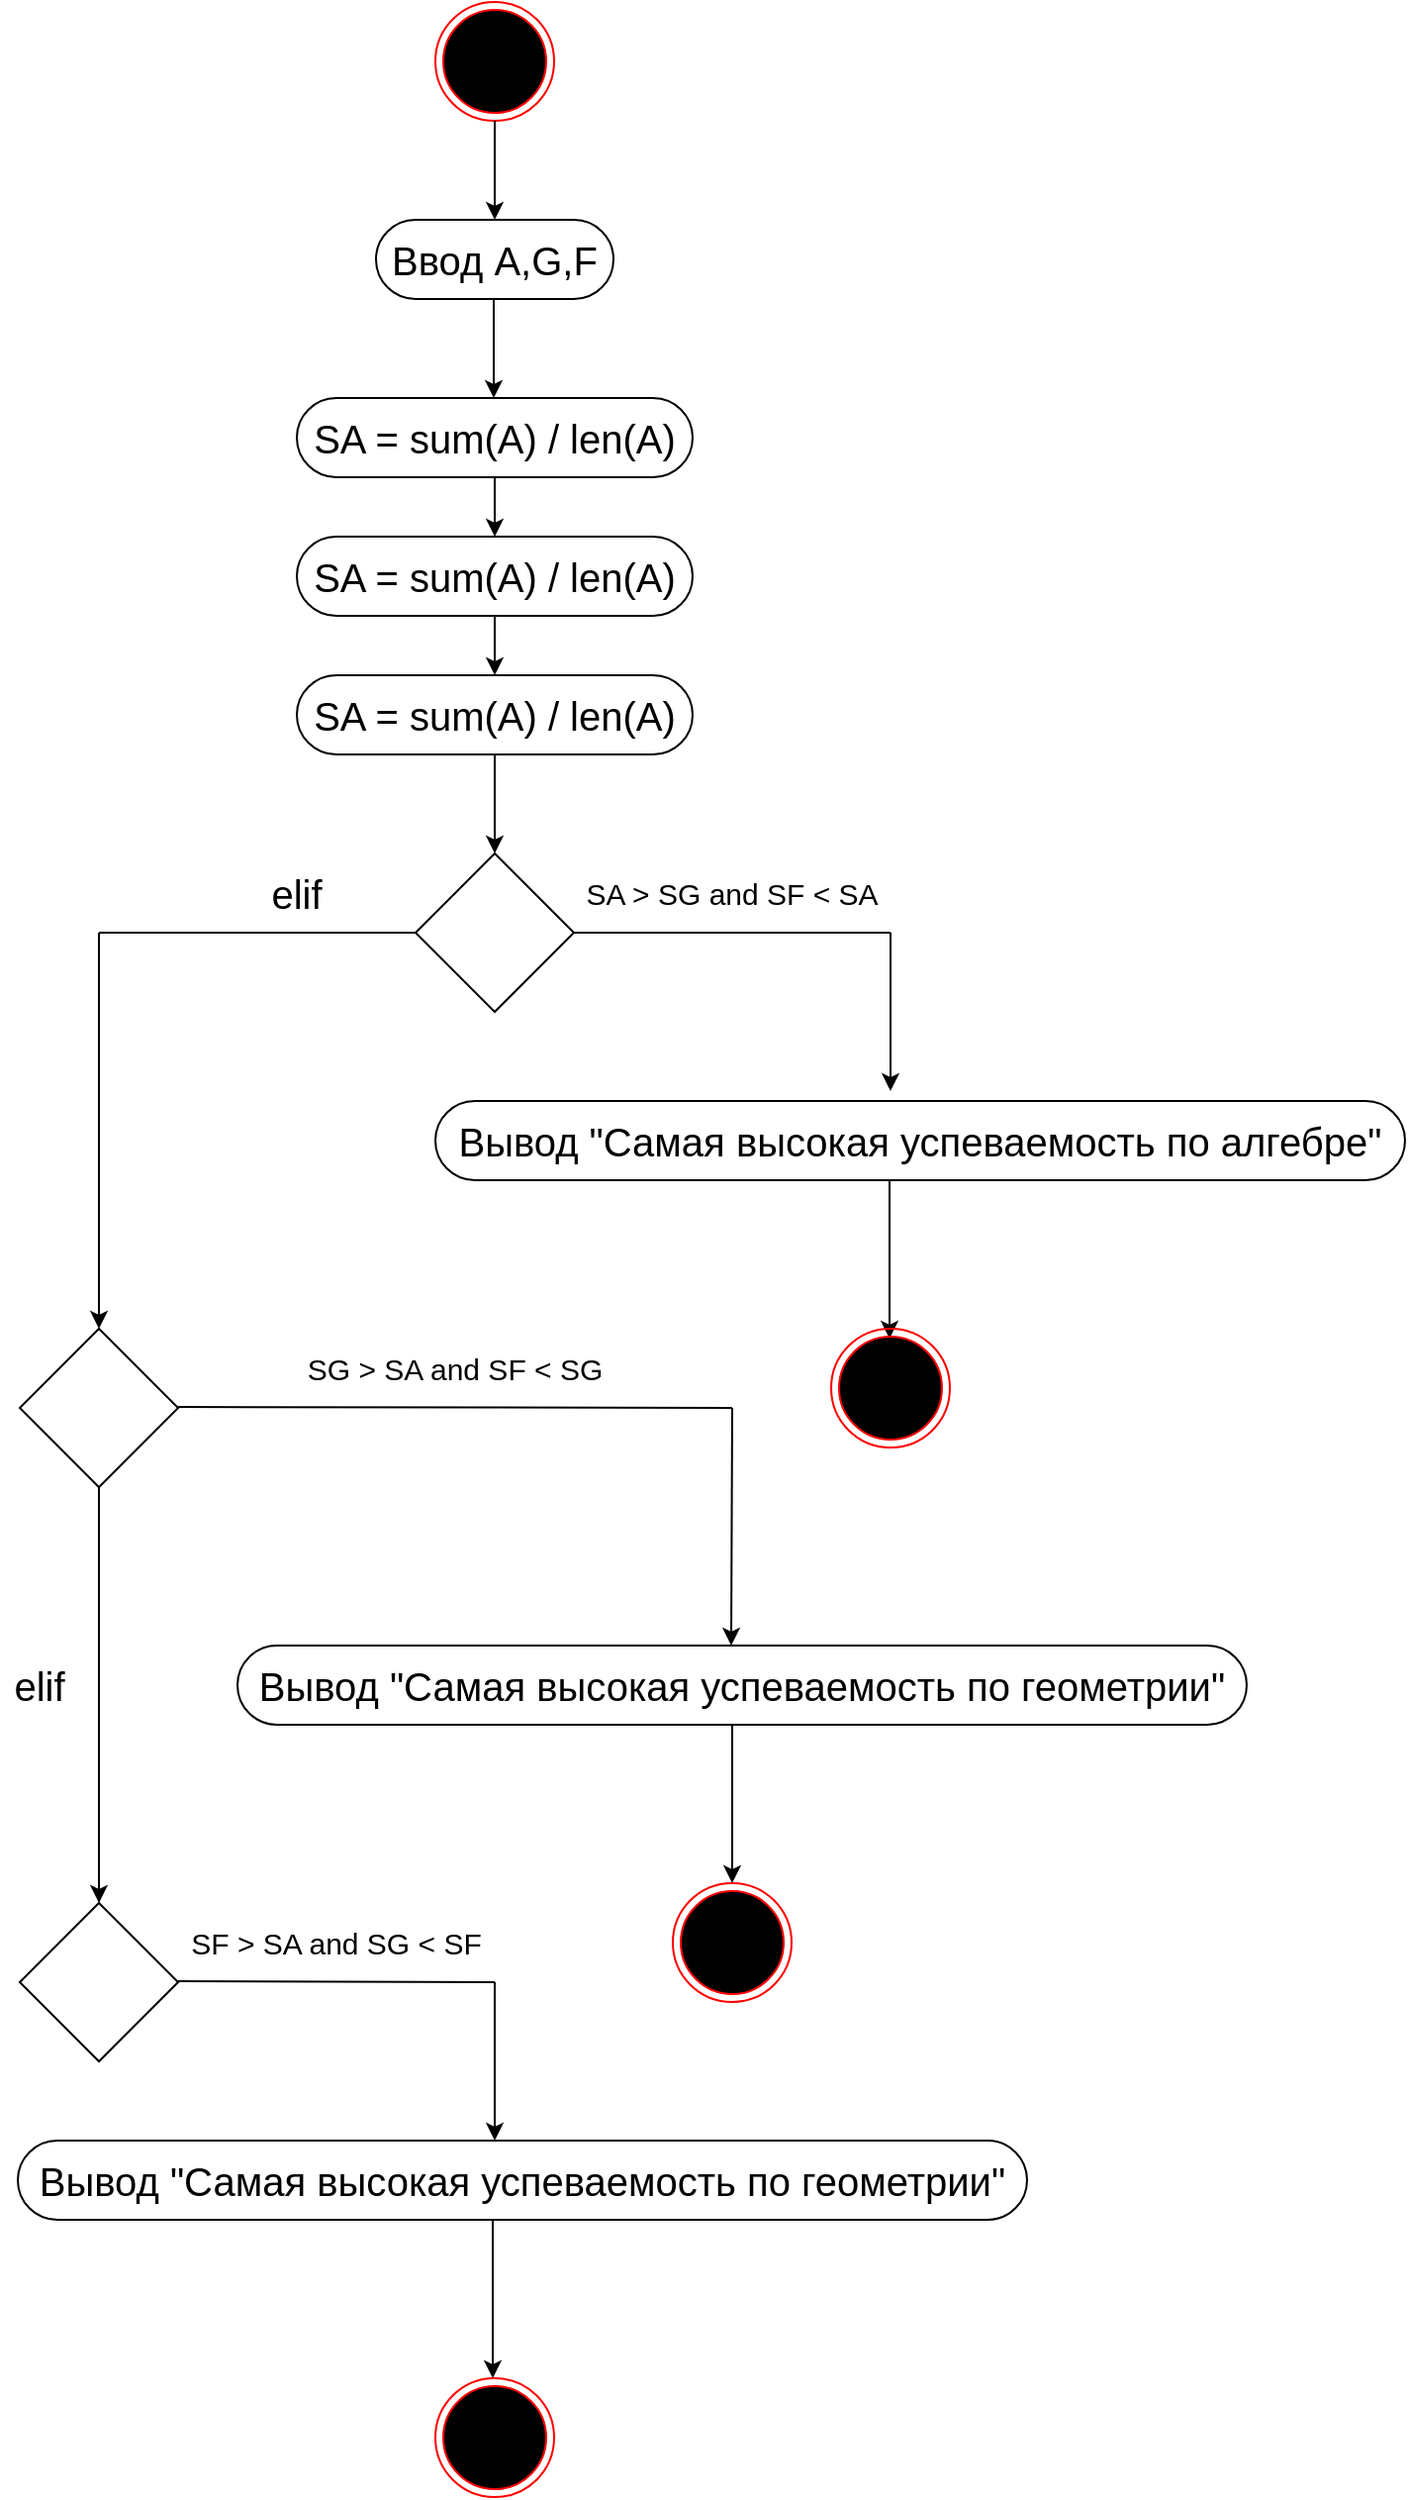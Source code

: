 <mxfile version="14.7.1" type="github">
  <diagram id="QKa0oAnjCFL-jiGjfPaq" name="Page-1">
    <mxGraphModel dx="354" dy="651" grid="1" gridSize="10" guides="1" tooltips="1" connect="1" arrows="1" fold="1" page="1" pageScale="1" pageWidth="827" pageHeight="1169" math="0" shadow="0">
      <root>
        <mxCell id="0" />
        <mxCell id="1" parent="0" />
        <mxCell id="-8UoPfkIlwjgtkeqGKjE-1" value="" style="ellipse;html=1;shape=endState;fillColor=#000000;strokeColor=#ff0000;" vertex="1" parent="1">
          <mxGeometry x="370" y="10" width="60" height="60" as="geometry" />
        </mxCell>
        <mxCell id="-8UoPfkIlwjgtkeqGKjE-2" value="" style="endArrow=classic;html=1;" edge="1" parent="1">
          <mxGeometry width="50" height="50" relative="1" as="geometry">
            <mxPoint x="400" y="70" as="sourcePoint" />
            <mxPoint x="400" y="120" as="targetPoint" />
          </mxGeometry>
        </mxCell>
        <mxCell id="-8UoPfkIlwjgtkeqGKjE-3" value="Ввод A,G,F" style="rounded=1;whiteSpace=wrap;html=1;arcSize=50;fontSize=20;" vertex="1" parent="1">
          <mxGeometry x="340" y="120" width="120" height="40" as="geometry" />
        </mxCell>
        <mxCell id="-8UoPfkIlwjgtkeqGKjE-4" value="" style="endArrow=classic;html=1;" edge="1" parent="1">
          <mxGeometry width="50" height="50" relative="1" as="geometry">
            <mxPoint x="399.5" y="160" as="sourcePoint" />
            <mxPoint x="399.5" y="210" as="targetPoint" />
          </mxGeometry>
        </mxCell>
        <mxCell id="-8UoPfkIlwjgtkeqGKjE-8" value="" style="edgeStyle=orthogonalEdgeStyle;rounded=0;orthogonalLoop=1;jettySize=auto;html=1;fontSize=20;entryX=0.5;entryY=0;entryDx=0;entryDy=0;" edge="1" parent="1" source="-8UoPfkIlwjgtkeqGKjE-5" target="-8UoPfkIlwjgtkeqGKjE-6">
          <mxGeometry relative="1" as="geometry" />
        </mxCell>
        <mxCell id="-8UoPfkIlwjgtkeqGKjE-5" value="SA = sum(A) / len(A)" style="rounded=1;whiteSpace=wrap;html=1;arcSize=50;fontSize=20;" vertex="1" parent="1">
          <mxGeometry x="300" y="210" width="200" height="40" as="geometry" />
        </mxCell>
        <mxCell id="-8UoPfkIlwjgtkeqGKjE-9" value="" style="edgeStyle=orthogonalEdgeStyle;rounded=0;orthogonalLoop=1;jettySize=auto;html=1;fontSize=20;" edge="1" parent="1" source="-8UoPfkIlwjgtkeqGKjE-6" target="-8UoPfkIlwjgtkeqGKjE-7">
          <mxGeometry relative="1" as="geometry" />
        </mxCell>
        <mxCell id="-8UoPfkIlwjgtkeqGKjE-6" value="SA = sum(A) / len(A)" style="rounded=1;whiteSpace=wrap;html=1;arcSize=50;fontSize=20;" vertex="1" parent="1">
          <mxGeometry x="300" y="280" width="200" height="40" as="geometry" />
        </mxCell>
        <mxCell id="-8UoPfkIlwjgtkeqGKjE-11" value="" style="edgeStyle=orthogonalEdgeStyle;rounded=0;orthogonalLoop=1;jettySize=auto;html=1;fontSize=20;" edge="1" parent="1" source="-8UoPfkIlwjgtkeqGKjE-7" target="-8UoPfkIlwjgtkeqGKjE-10">
          <mxGeometry relative="1" as="geometry" />
        </mxCell>
        <mxCell id="-8UoPfkIlwjgtkeqGKjE-7" value="SA = sum(A) / len(A)" style="rounded=1;whiteSpace=wrap;html=1;arcSize=50;fontSize=20;" vertex="1" parent="1">
          <mxGeometry x="300" y="350" width="200" height="40" as="geometry" />
        </mxCell>
        <mxCell id="-8UoPfkIlwjgtkeqGKjE-10" value="" style="rhombus;whiteSpace=wrap;html=1;fontSize=20;" vertex="1" parent="1">
          <mxGeometry x="360" y="440" width="80" height="80" as="geometry" />
        </mxCell>
        <mxCell id="-8UoPfkIlwjgtkeqGKjE-14" value="" style="endArrow=none;html=1;fontSize=20;" edge="1" parent="1">
          <mxGeometry width="50" height="50" relative="1" as="geometry">
            <mxPoint x="440" y="480" as="sourcePoint" />
            <mxPoint x="600" y="480" as="targetPoint" />
          </mxGeometry>
        </mxCell>
        <mxCell id="-8UoPfkIlwjgtkeqGKjE-15" value="" style="endArrow=classic;html=1;fontSize=20;" edge="1" parent="1">
          <mxGeometry width="50" height="50" relative="1" as="geometry">
            <mxPoint x="600" y="480" as="sourcePoint" />
            <mxPoint x="600" y="560" as="targetPoint" />
          </mxGeometry>
        </mxCell>
        <mxCell id="-8UoPfkIlwjgtkeqGKjE-16" value="SA &amp;gt; SG and SF &amp;lt; SA" style="text;html=1;strokeColor=none;fillColor=none;align=center;verticalAlign=middle;whiteSpace=wrap;rounded=0;fontSize=15;" vertex="1" parent="1">
          <mxGeometry x="440" y="450" width="160" height="20" as="geometry" />
        </mxCell>
        <mxCell id="-8UoPfkIlwjgtkeqGKjE-17" value="" style="endArrow=none;html=1;fontSize=15;" edge="1" parent="1">
          <mxGeometry width="50" height="50" relative="1" as="geometry">
            <mxPoint x="200" y="480" as="sourcePoint" />
            <mxPoint x="360" y="480" as="targetPoint" />
          </mxGeometry>
        </mxCell>
        <mxCell id="-8UoPfkIlwjgtkeqGKjE-18" value="" style="endArrow=classic;html=1;fontSize=20;entryX=0.5;entryY=0;entryDx=0;entryDy=0;" edge="1" parent="1" target="-8UoPfkIlwjgtkeqGKjE-19">
          <mxGeometry width="50" height="50" relative="1" as="geometry">
            <mxPoint x="200" y="480" as="sourcePoint" />
            <mxPoint x="200" y="560" as="targetPoint" />
          </mxGeometry>
        </mxCell>
        <mxCell id="-8UoPfkIlwjgtkeqGKjE-19" value="" style="rhombus;whiteSpace=wrap;html=1;fontSize=20;" vertex="1" parent="1">
          <mxGeometry x="160" y="680" width="80" height="80" as="geometry" />
        </mxCell>
        <mxCell id="-8UoPfkIlwjgtkeqGKjE-20" value="Вывод &quot;Самая высокая успеваемость по алгебре&quot;" style="rounded=1;whiteSpace=wrap;html=1;fontSize=20;arcSize=50;" vertex="1" parent="1">
          <mxGeometry x="370" y="565" width="490" height="40" as="geometry" />
        </mxCell>
        <mxCell id="-8UoPfkIlwjgtkeqGKjE-21" value="" style="endArrow=none;html=1;fontSize=15;" edge="1" parent="1">
          <mxGeometry width="50" height="50" relative="1" as="geometry">
            <mxPoint x="240" y="719.5" as="sourcePoint" />
            <mxPoint x="520" y="720" as="targetPoint" />
          </mxGeometry>
        </mxCell>
        <mxCell id="-8UoPfkIlwjgtkeqGKjE-22" value="elif" style="text;html=1;strokeColor=none;fillColor=none;align=center;verticalAlign=middle;whiteSpace=wrap;rounded=0;fontSize=20;" vertex="1" parent="1">
          <mxGeometry x="280" y="450" width="40" height="20" as="geometry" />
        </mxCell>
        <mxCell id="-8UoPfkIlwjgtkeqGKjE-23" value="SG &amp;gt; SA and SF &amp;lt; SG" style="text;html=1;strokeColor=none;fillColor=none;align=center;verticalAlign=middle;whiteSpace=wrap;rounded=0;fontSize=15;" vertex="1" parent="1">
          <mxGeometry x="300" y="690" width="160" height="20" as="geometry" />
        </mxCell>
        <mxCell id="-8UoPfkIlwjgtkeqGKjE-24" value="" style="endArrow=classic;html=1;fontSize=20;" edge="1" parent="1">
          <mxGeometry width="50" height="50" relative="1" as="geometry">
            <mxPoint x="520" y="720" as="sourcePoint" />
            <mxPoint x="519.5" y="840" as="targetPoint" />
          </mxGeometry>
        </mxCell>
        <mxCell id="-8UoPfkIlwjgtkeqGKjE-25" value="" style="endArrow=classic;html=1;fontSize=20;entryX=0.5;entryY=0;entryDx=0;entryDy=0;exitX=0.5;exitY=1;exitDx=0;exitDy=0;" edge="1" parent="1" source="-8UoPfkIlwjgtkeqGKjE-19" target="-8UoPfkIlwjgtkeqGKjE-27">
          <mxGeometry width="50" height="50" relative="1" as="geometry">
            <mxPoint x="199.5" y="800" as="sourcePoint" />
            <mxPoint x="199.5" y="920" as="targetPoint" />
          </mxGeometry>
        </mxCell>
        <mxCell id="-8UoPfkIlwjgtkeqGKjE-26" value="Вывод &quot;Самая высокая успеваемость по геометрии&quot;" style="rounded=1;whiteSpace=wrap;html=1;fontSize=20;arcSize=50;" vertex="1" parent="1">
          <mxGeometry x="270" y="840" width="510" height="40" as="geometry" />
        </mxCell>
        <mxCell id="-8UoPfkIlwjgtkeqGKjE-27" value="" style="rhombus;whiteSpace=wrap;html=1;fontSize=20;" vertex="1" parent="1">
          <mxGeometry x="160" y="970" width="80" height="80" as="geometry" />
        </mxCell>
        <mxCell id="-8UoPfkIlwjgtkeqGKjE-28" value="SF &amp;gt; SA and SG &amp;lt; SF" style="text;html=1;strokeColor=none;fillColor=none;align=center;verticalAlign=middle;whiteSpace=wrap;rounded=0;fontSize=15;" vertex="1" parent="1">
          <mxGeometry x="240" y="980" width="160" height="20" as="geometry" />
        </mxCell>
        <mxCell id="-8UoPfkIlwjgtkeqGKjE-29" value="" style="endArrow=none;html=1;fontSize=15;" edge="1" parent="1">
          <mxGeometry width="50" height="50" relative="1" as="geometry">
            <mxPoint x="240" y="1009.5" as="sourcePoint" />
            <mxPoint x="400" y="1010" as="targetPoint" />
          </mxGeometry>
        </mxCell>
        <mxCell id="-8UoPfkIlwjgtkeqGKjE-30" value="" style="endArrow=classic;html=1;fontSize=20;" edge="1" parent="1">
          <mxGeometry width="50" height="50" relative="1" as="geometry">
            <mxPoint x="599.5" y="605" as="sourcePoint" />
            <mxPoint x="599.5" y="685" as="targetPoint" />
          </mxGeometry>
        </mxCell>
        <mxCell id="-8UoPfkIlwjgtkeqGKjE-31" value="" style="ellipse;html=1;shape=endState;fillColor=#000000;strokeColor=#ff0000;" vertex="1" parent="1">
          <mxGeometry x="570" y="680" width="60" height="60" as="geometry" />
        </mxCell>
        <mxCell id="-8UoPfkIlwjgtkeqGKjE-32" value="" style="endArrow=classic;html=1;fontSize=20;" edge="1" parent="1">
          <mxGeometry width="50" height="50" relative="1" as="geometry">
            <mxPoint x="520" y="880" as="sourcePoint" />
            <mxPoint x="520" y="960" as="targetPoint" />
          </mxGeometry>
        </mxCell>
        <mxCell id="-8UoPfkIlwjgtkeqGKjE-33" value="" style="ellipse;html=1;shape=endState;fillColor=#000000;strokeColor=#ff0000;" vertex="1" parent="1">
          <mxGeometry x="490" y="960" width="60" height="60" as="geometry" />
        </mxCell>
        <mxCell id="-8UoPfkIlwjgtkeqGKjE-35" value="" style="endArrow=classic;html=1;fontSize=20;" edge="1" parent="1">
          <mxGeometry width="50" height="50" relative="1" as="geometry">
            <mxPoint x="400" y="1010" as="sourcePoint" />
            <mxPoint x="400" y="1090" as="targetPoint" />
          </mxGeometry>
        </mxCell>
        <mxCell id="-8UoPfkIlwjgtkeqGKjE-36" value="Вывод &quot;Самая высокая успеваемость по геометрии&quot;" style="rounded=1;whiteSpace=wrap;html=1;fontSize=20;arcSize=50;" vertex="1" parent="1">
          <mxGeometry x="159" y="1090" width="510" height="40" as="geometry" />
        </mxCell>
        <mxCell id="-8UoPfkIlwjgtkeqGKjE-37" value="elif" style="text;html=1;strokeColor=none;fillColor=none;align=center;verticalAlign=middle;whiteSpace=wrap;rounded=0;fontSize=20;" vertex="1" parent="1">
          <mxGeometry x="150" y="850" width="40" height="20" as="geometry" />
        </mxCell>
        <mxCell id="-8UoPfkIlwjgtkeqGKjE-38" value="" style="endArrow=classic;html=1;fontSize=20;" edge="1" parent="1">
          <mxGeometry width="50" height="50" relative="1" as="geometry">
            <mxPoint x="399" y="1130" as="sourcePoint" />
            <mxPoint x="399" y="1210" as="targetPoint" />
          </mxGeometry>
        </mxCell>
        <mxCell id="-8UoPfkIlwjgtkeqGKjE-39" value="" style="ellipse;html=1;shape=endState;fillColor=#000000;strokeColor=#ff0000;" vertex="1" parent="1">
          <mxGeometry x="370" y="1210" width="60" height="60" as="geometry" />
        </mxCell>
      </root>
    </mxGraphModel>
  </diagram>
</mxfile>
